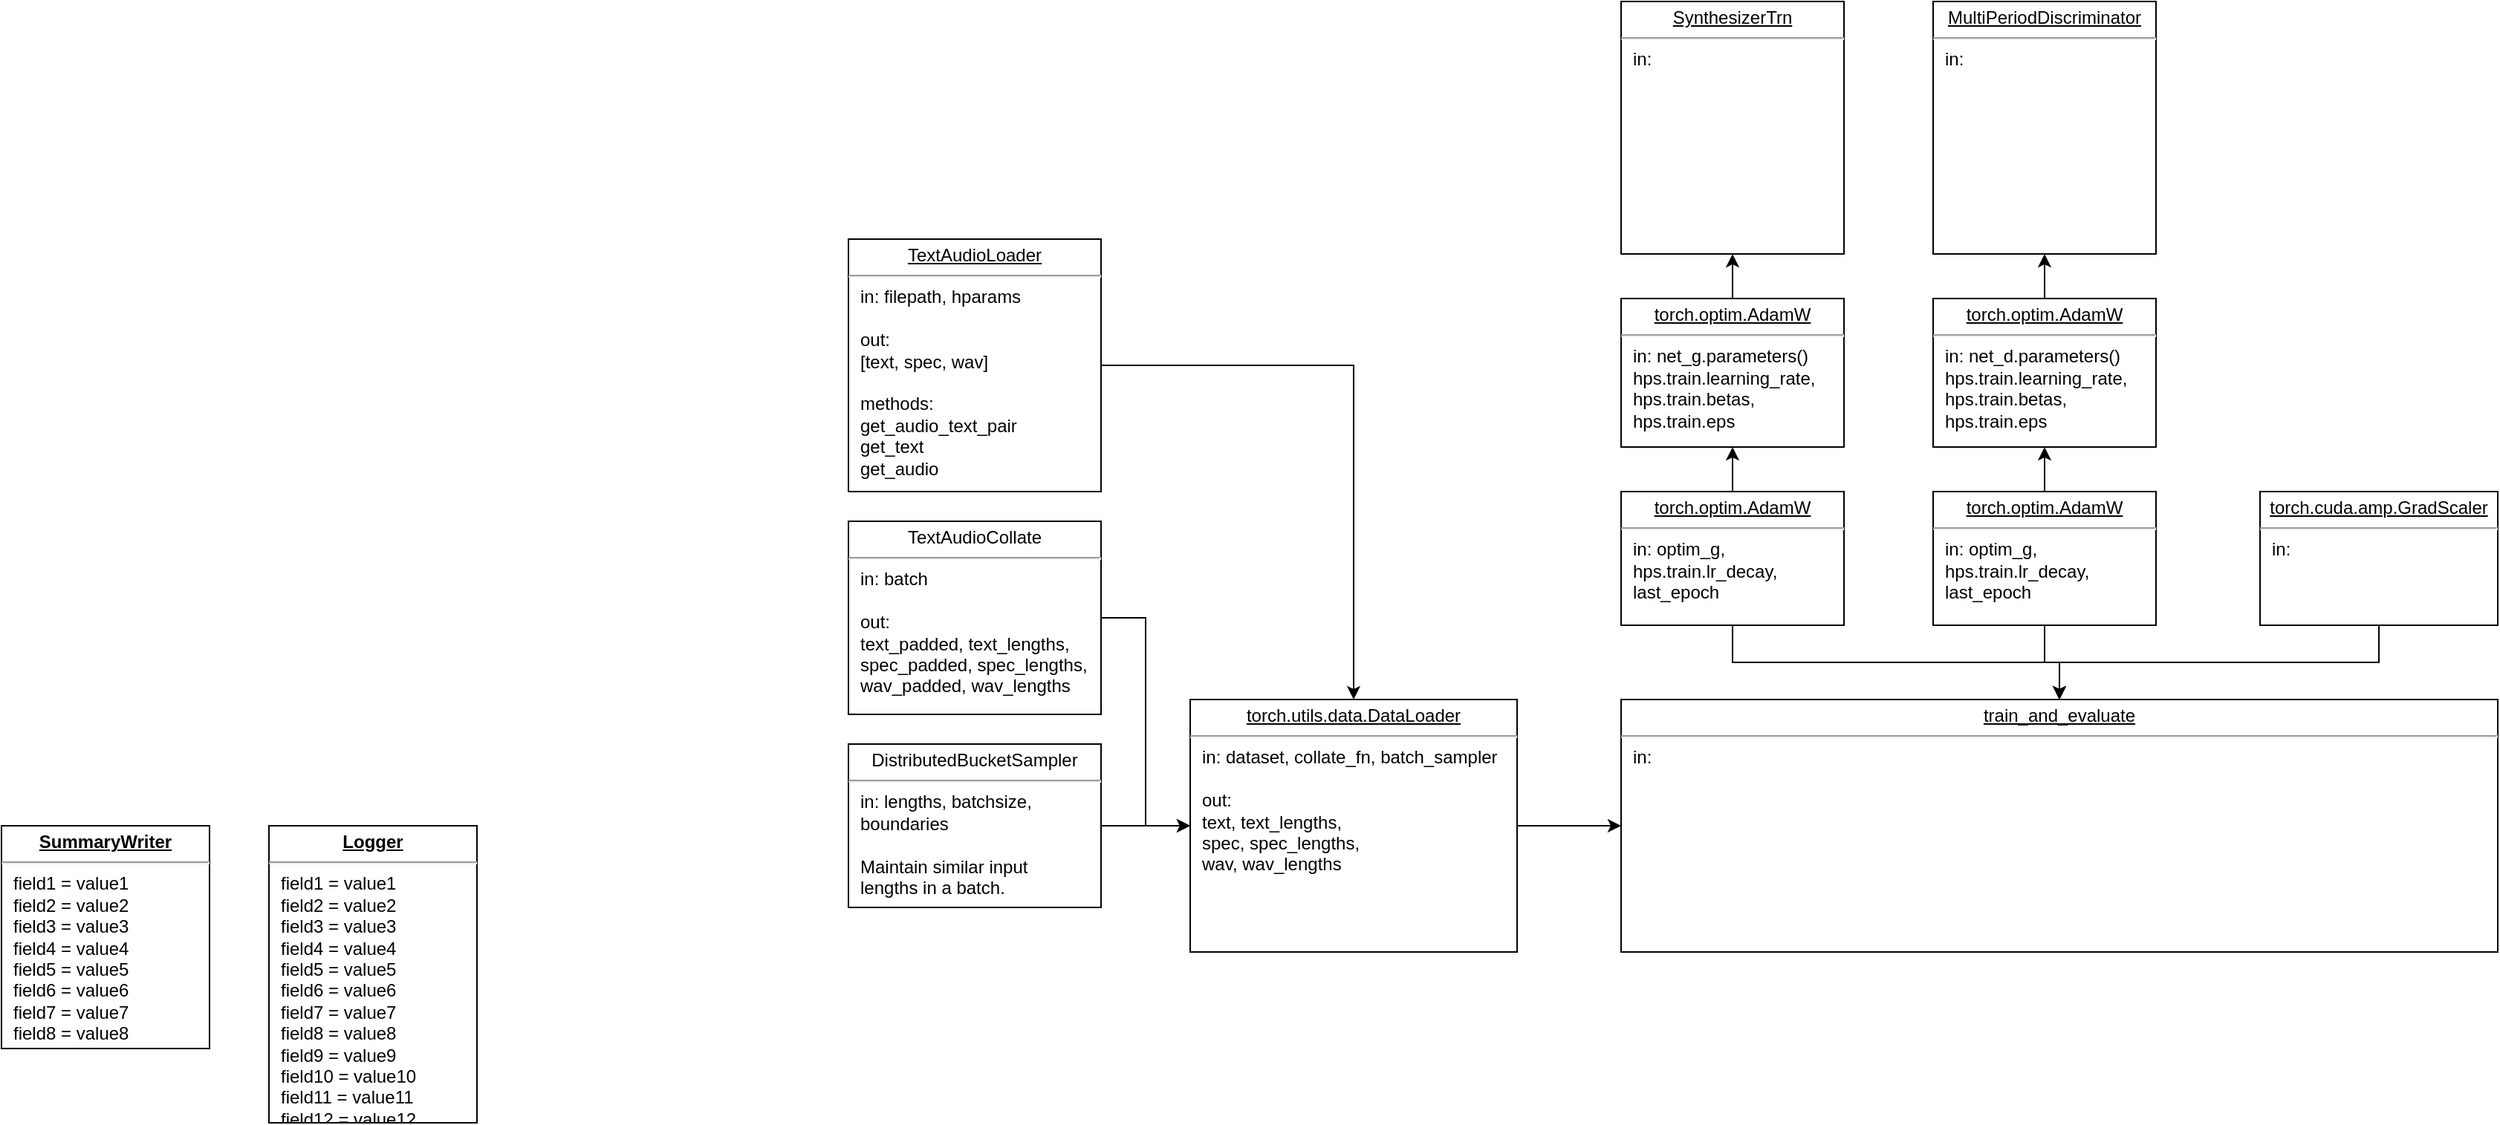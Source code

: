 <mxfile version="21.5.1" type="device">
  <diagram name="Page-1" id="a7904f86-f2b4-8e86-fa97-74104820619b">
    <mxGraphModel dx="1088" dy="1436" grid="1" gridSize="10" guides="1" tooltips="1" connect="1" arrows="1" fold="1" page="1" pageScale="1" pageWidth="1100" pageHeight="850" background="none" math="0" shadow="0">
      <root>
        <mxCell id="0" />
        <mxCell id="1" parent="0" />
        <mxCell id="24794b860abc3c2d-16" value="&lt;p style=&quot;margin: 0px ; margin-top: 4px ; text-align: center ; text-decoration: underline&quot;&gt;&lt;b&gt;SummaryWriter&lt;/b&gt;&lt;/p&gt;&lt;hr&gt;&lt;p style=&quot;margin: 0px ; margin-left: 8px&quot;&gt;field1 = value1&lt;br&gt;field2 = value2&lt;br&gt;field3 = value3&lt;/p&gt;&lt;p style=&quot;margin: 0px ; margin-left: 8px&quot;&gt;field4 = value4&lt;br&gt;&lt;/p&gt;&lt;p style=&quot;margin: 0px ; margin-left: 8px&quot;&gt;field5 = value5&lt;br&gt;&lt;/p&gt;&lt;p style=&quot;margin: 0px ; margin-left: 8px&quot;&gt;field6 = value6&lt;br&gt;&lt;/p&gt;&lt;p style=&quot;margin: 0px ; margin-left: 8px&quot;&gt;field7 = value7&lt;br&gt;&lt;/p&gt;&lt;p style=&quot;margin: 0px ; margin-left: 8px&quot;&gt;field8 = value8&lt;/p&gt;" style="verticalAlign=top;align=left;overflow=fill;fontSize=12;fontFamily=Helvetica;html=1;rounded=0;shadow=0;comic=0;labelBackgroundColor=none;strokeWidth=1" parent="1" vertex="1">
          <mxGeometry x="40" y="445" width="140" height="150" as="geometry" />
        </mxCell>
        <mxCell id="lFNUehnTLA-TWKmH-VGe-34" style="edgeStyle=orthogonalEdgeStyle;rounded=0;orthogonalLoop=1;jettySize=auto;html=1;exitX=1;exitY=0.5;exitDx=0;exitDy=0;" edge="1" parent="1" source="24794b860abc3c2d-17" target="lFNUehnTLA-TWKmH-VGe-2">
          <mxGeometry relative="1" as="geometry" />
        </mxCell>
        <mxCell id="24794b860abc3c2d-17" value="&lt;p style=&quot;margin: 4px 0px 0px; text-align: center;&quot;&gt;&lt;u&gt;TextAudioLoader&lt;/u&gt;&lt;br&gt;&lt;/p&gt;&lt;hr&gt;&lt;p style=&quot;margin: 0px ; margin-left: 8px&quot;&gt;in: filepath, hparams&lt;/p&gt;&lt;p style=&quot;margin: 0px ; margin-left: 8px&quot;&gt;&lt;br&gt;&lt;/p&gt;&lt;p style=&quot;margin: 0px ; margin-left: 8px&quot;&gt;out:&lt;/p&gt;&lt;p style=&quot;margin: 0px ; margin-left: 8px&quot;&gt;[text, spec, wav]&lt;br&gt;&lt;/p&gt;&lt;p style=&quot;margin: 0px ; margin-left: 8px&quot;&gt;&lt;br&gt;&lt;/p&gt;&lt;p style=&quot;margin: 0px ; margin-left: 8px&quot;&gt;methods:&lt;/p&gt;&lt;p style=&quot;margin: 0px ; margin-left: 8px&quot;&gt;get_audio_text_pair&lt;/p&gt;&lt;p style=&quot;margin: 0px ; margin-left: 8px&quot;&gt;get_text&lt;/p&gt;&lt;p style=&quot;margin: 0px ; margin-left: 8px&quot;&gt;get_audio&lt;/p&gt;" style="verticalAlign=top;align=left;overflow=fill;fontSize=12;fontFamily=Helvetica;html=1;rounded=0;shadow=0;comic=0;labelBackgroundColor=none;strokeWidth=1" parent="1" vertex="1">
          <mxGeometry x="610" y="50" width="170" height="170" as="geometry" />
        </mxCell>
        <mxCell id="24794b860abc3c2d-18" value="&lt;p style=&quot;margin: 0px ; margin-top: 4px ; text-align: center ; text-decoration: underline&quot;&gt;&lt;b&gt;Logger&lt;/b&gt;&lt;/p&gt;&lt;hr&gt;&lt;p style=&quot;margin: 0px ; margin-left: 8px&quot;&gt;field1 = value1&lt;br&gt;field2 = value2&lt;br&gt;field3 = value3&lt;/p&gt;&lt;p style=&quot;margin: 0px ; margin-left: 8px&quot;&gt;field4 = value4&lt;br&gt;&lt;/p&gt;&lt;p style=&quot;margin: 0px ; margin-left: 8px&quot;&gt;field5 = value5&lt;br&gt;&lt;/p&gt;&lt;p style=&quot;margin: 0px ; margin-left: 8px&quot;&gt;field6 = value6&lt;br&gt;&lt;/p&gt;&lt;p style=&quot;margin: 0px ; margin-left: 8px&quot;&gt;field7 = value7&lt;br&gt;&lt;/p&gt;&lt;p style=&quot;margin: 0px ; margin-left: 8px&quot;&gt;field8 = value8&lt;br&gt;&lt;/p&gt;&lt;p style=&quot;margin: 0px ; margin-left: 8px&quot;&gt;field9 = value9&lt;br&gt;&lt;/p&gt;&lt;p style=&quot;margin: 0px ; margin-left: 8px&quot;&gt;field10 = value10&lt;br&gt;&lt;/p&gt;&lt;p style=&quot;margin: 0px ; margin-left: 8px&quot;&gt;field11 = value11&lt;br&gt;&lt;/p&gt;&lt;p style=&quot;margin: 0px ; margin-left: 8px&quot;&gt;field12 = value12&lt;/p&gt;" style="verticalAlign=top;align=left;overflow=fill;fontSize=12;fontFamily=Helvetica;html=1;rounded=0;shadow=0;comic=0;labelBackgroundColor=none;strokeWidth=1" parent="1" vertex="1">
          <mxGeometry x="220" y="445" width="140" height="200" as="geometry" />
        </mxCell>
        <mxCell id="lFNUehnTLA-TWKmH-VGe-33" value="" style="edgeStyle=orthogonalEdgeStyle;rounded=0;orthogonalLoop=1;jettySize=auto;html=1;" edge="1" parent="1" source="lFNUehnTLA-TWKmH-VGe-2" target="lFNUehnTLA-TWKmH-VGe-27">
          <mxGeometry relative="1" as="geometry" />
        </mxCell>
        <mxCell id="lFNUehnTLA-TWKmH-VGe-2" value="&lt;p style=&quot;margin: 4px 0px 0px; text-align: center;&quot;&gt;&lt;u&gt;torch.utils.data.DataLoader&lt;/u&gt;&lt;br&gt;&lt;/p&gt;&lt;hr&gt;&lt;p style=&quot;margin: 0px ; margin-left: 8px&quot;&gt;in: dataset,&amp;nbsp;collate_fn,&amp;nbsp;batch_sampler&lt;/p&gt;&lt;p style=&quot;margin: 0px ; margin-left: 8px&quot;&gt;&lt;br&gt;&lt;/p&gt;&lt;p style=&quot;margin: 0px ; margin-left: 8px&quot;&gt;out:&amp;nbsp;&lt;/p&gt;&lt;p style=&quot;margin: 0px 0px 0px 8px;&quot;&gt;text, text_lengths,&amp;nbsp;&lt;/p&gt;&lt;p style=&quot;margin: 0px 0px 0px 8px;&quot;&gt;spec, spec_lengths,&amp;nbsp;&lt;/p&gt;&lt;p style=&quot;margin: 0px 0px 0px 8px;&quot;&gt;wav, wav_lengths&lt;/p&gt;" style="verticalAlign=top;align=left;overflow=fill;fontSize=12;fontFamily=Helvetica;html=1;rounded=0;shadow=0;comic=0;labelBackgroundColor=none;strokeWidth=1" vertex="1" parent="1">
          <mxGeometry x="840" y="360" width="220" height="170" as="geometry" />
        </mxCell>
        <mxCell id="lFNUehnTLA-TWKmH-VGe-12" style="edgeStyle=orthogonalEdgeStyle;rounded=0;orthogonalLoop=1;jettySize=auto;html=1;exitX=1;exitY=0.5;exitDx=0;exitDy=0;entryX=0;entryY=0.5;entryDx=0;entryDy=0;" edge="1" parent="1" source="lFNUehnTLA-TWKmH-VGe-4" target="lFNUehnTLA-TWKmH-VGe-2">
          <mxGeometry relative="1" as="geometry" />
        </mxCell>
        <mxCell id="lFNUehnTLA-TWKmH-VGe-4" value="&lt;p style=&quot;margin: 4px 0px 0px; text-align: center;&quot;&gt;TextAudioCollate&lt;br&gt;&lt;/p&gt;&lt;hr&gt;&lt;p style=&quot;margin: 0px ; margin-left: 8px&quot;&gt;in:&amp;nbsp;batch&lt;/p&gt;&lt;p style=&quot;margin: 0px ; margin-left: 8px&quot;&gt;&lt;br&gt;&lt;/p&gt;&lt;p style=&quot;margin: 0px ; margin-left: 8px&quot;&gt;out:&lt;/p&gt;&lt;p style=&quot;margin: 0px ; margin-left: 8px&quot;&gt;text_padded, text_lengths,&amp;nbsp;&lt;/p&gt;&lt;p style=&quot;margin: 0px ; margin-left: 8px&quot;&gt;spec_padded, spec_lengths,&amp;nbsp;&lt;/p&gt;&lt;p style=&quot;margin: 0px ; margin-left: 8px&quot;&gt;wav_padded, wav_lengths&lt;br&gt;&lt;/p&gt;" style="verticalAlign=top;align=left;overflow=fill;fontSize=12;fontFamily=Helvetica;html=1;rounded=0;shadow=0;comic=0;labelBackgroundColor=none;strokeWidth=1" vertex="1" parent="1">
          <mxGeometry x="610" y="240" width="170" height="130" as="geometry" />
        </mxCell>
        <mxCell id="lFNUehnTLA-TWKmH-VGe-35" style="edgeStyle=orthogonalEdgeStyle;rounded=0;orthogonalLoop=1;jettySize=auto;html=1;exitX=1;exitY=0.5;exitDx=0;exitDy=0;entryX=0;entryY=0.5;entryDx=0;entryDy=0;" edge="1" parent="1" source="lFNUehnTLA-TWKmH-VGe-10" target="lFNUehnTLA-TWKmH-VGe-2">
          <mxGeometry relative="1" as="geometry" />
        </mxCell>
        <mxCell id="lFNUehnTLA-TWKmH-VGe-10" value="&lt;p style=&quot;margin: 4px 0px 0px; text-align: center;&quot;&gt;DistributedBucketSampler&lt;br&gt;&lt;/p&gt;&lt;hr&gt;&lt;p style=&quot;margin: 0px ; margin-left: 8px&quot;&gt;in: lengths, batchsize,&amp;nbsp;&lt;/p&gt;&lt;p style=&quot;margin: 0px ; margin-left: 8px&quot;&gt;boundaries&lt;/p&gt;&lt;p style=&quot;margin: 0px ; margin-left: 8px&quot;&gt;&lt;br&gt;&lt;/p&gt;&lt;p style=&quot;margin: 0px ; margin-left: 8px&quot;&gt;Maintain similar input&amp;nbsp;&lt;/p&gt;&lt;p style=&quot;margin: 0px ; margin-left: 8px&quot;&gt;lengths in a batch.&lt;/p&gt;" style="verticalAlign=top;align=left;overflow=fill;fontSize=12;fontFamily=Helvetica;html=1;rounded=0;shadow=0;comic=0;labelBackgroundColor=none;strokeWidth=1" vertex="1" parent="1">
          <mxGeometry x="610" y="390" width="170" height="110" as="geometry" />
        </mxCell>
        <mxCell id="lFNUehnTLA-TWKmH-VGe-15" value="&lt;p style=&quot;margin: 4px 0px 0px; text-align: center;&quot;&gt;&lt;u&gt;SynthesizerTrn&lt;/u&gt;&lt;br&gt;&lt;/p&gt;&lt;hr&gt;&lt;p style=&quot;margin: 0px ; margin-left: 8px&quot;&gt;in:&amp;nbsp;&lt;/p&gt;&lt;p style=&quot;margin: 0px ; margin-left: 8px&quot;&gt;&lt;br&gt;&lt;/p&gt;&lt;p style=&quot;margin: 0px ; margin-left: 8px&quot;&gt;&lt;br&gt;&lt;/p&gt;&lt;p style=&quot;margin: 0px ; margin-left: 8px&quot;&gt;&lt;br&gt;&lt;/p&gt;" style="verticalAlign=top;align=left;overflow=fill;fontSize=12;fontFamily=Helvetica;html=1;rounded=0;shadow=0;comic=0;labelBackgroundColor=none;strokeWidth=1" vertex="1" parent="1">
          <mxGeometry x="1130" y="-110" width="150" height="170" as="geometry" />
        </mxCell>
        <mxCell id="lFNUehnTLA-TWKmH-VGe-16" value="&lt;p style=&quot;margin: 4px 0px 0px; text-align: center;&quot;&gt;&lt;u&gt;MultiPeriodDiscriminator&lt;/u&gt;&lt;br&gt;&lt;/p&gt;&lt;hr&gt;&lt;p style=&quot;margin: 0px ; margin-left: 8px&quot;&gt;in:&amp;nbsp;&lt;/p&gt;&lt;p style=&quot;margin: 0px ; margin-left: 8px&quot;&gt;&lt;br&gt;&lt;/p&gt;&lt;p style=&quot;margin: 0px ; margin-left: 8px&quot;&gt;&lt;br&gt;&lt;/p&gt;&lt;p style=&quot;margin: 0px ; margin-left: 8px&quot;&gt;&lt;br&gt;&lt;/p&gt;" style="verticalAlign=top;align=left;overflow=fill;fontSize=12;fontFamily=Helvetica;html=1;rounded=0;shadow=0;comic=0;labelBackgroundColor=none;strokeWidth=1" vertex="1" parent="1">
          <mxGeometry x="1340" y="-110" width="150" height="170" as="geometry" />
        </mxCell>
        <mxCell id="lFNUehnTLA-TWKmH-VGe-19" style="edgeStyle=orthogonalEdgeStyle;rounded=0;orthogonalLoop=1;jettySize=auto;html=1;exitX=0.5;exitY=0;exitDx=0;exitDy=0;entryX=0.5;entryY=1;entryDx=0;entryDy=0;" edge="1" parent="1" source="lFNUehnTLA-TWKmH-VGe-17" target="lFNUehnTLA-TWKmH-VGe-15">
          <mxGeometry relative="1" as="geometry" />
        </mxCell>
        <mxCell id="lFNUehnTLA-TWKmH-VGe-17" value="&lt;p style=&quot;margin: 4px 0px 0px; text-align: center;&quot;&gt;&lt;u&gt;torch.optim.AdamW&lt;/u&gt;&lt;br&gt;&lt;/p&gt;&lt;hr&gt;&lt;p style=&quot;margin: 0px ; margin-left: 8px&quot;&gt;in:&amp;nbsp;net_g.parameters()&lt;/p&gt;&lt;p style=&quot;margin: 0px 0px 0px 8px;&quot;&gt;hps.train.learning_rate,&amp;nbsp;&lt;/p&gt;&lt;p style=&quot;margin: 0px 0px 0px 8px;&quot;&gt;hps.train.betas,&amp;nbsp;&lt;/p&gt;&lt;p style=&quot;margin: 0px 0px 0px 8px;&quot;&gt;hps.train.eps&lt;/p&gt;&lt;p style=&quot;margin: 0px ; margin-left: 8px&quot;&gt;&lt;br&gt;&lt;/p&gt;&lt;p style=&quot;margin: 0px ; margin-left: 8px&quot;&gt;&lt;br&gt;&lt;/p&gt;" style="verticalAlign=top;align=left;overflow=fill;fontSize=12;fontFamily=Helvetica;html=1;rounded=0;shadow=0;comic=0;labelBackgroundColor=none;strokeWidth=1" vertex="1" parent="1">
          <mxGeometry x="1130" y="90" width="150" height="100" as="geometry" />
        </mxCell>
        <mxCell id="lFNUehnTLA-TWKmH-VGe-20" value="" style="edgeStyle=orthogonalEdgeStyle;rounded=0;orthogonalLoop=1;jettySize=auto;html=1;" edge="1" parent="1" source="lFNUehnTLA-TWKmH-VGe-18" target="lFNUehnTLA-TWKmH-VGe-16">
          <mxGeometry relative="1" as="geometry" />
        </mxCell>
        <mxCell id="lFNUehnTLA-TWKmH-VGe-18" value="&lt;p style=&quot;margin: 4px 0px 0px; text-align: center;&quot;&gt;&lt;u&gt;torch.optim.AdamW&lt;/u&gt;&lt;br&gt;&lt;/p&gt;&lt;hr&gt;&lt;p style=&quot;margin: 0px ; margin-left: 8px&quot;&gt;in:&amp;nbsp;net_d.parameters()&lt;/p&gt;&lt;p style=&quot;margin: 0px ; margin-left: 8px&quot;&gt;hps.train.learning_rate,&amp;nbsp;&lt;/p&gt;&lt;p style=&quot;margin: 0px ; margin-left: 8px&quot;&gt;hps.train.betas,&amp;nbsp;&lt;/p&gt;&lt;p style=&quot;margin: 0px ; margin-left: 8px&quot;&gt;hps.train.eps&lt;/p&gt;&lt;p style=&quot;margin: 0px ; margin-left: 8px&quot;&gt;&lt;br&gt;&lt;/p&gt;&lt;p style=&quot;margin: 0px ; margin-left: 8px&quot;&gt;&lt;br&gt;&lt;/p&gt;" style="verticalAlign=top;align=left;overflow=fill;fontSize=12;fontFamily=Helvetica;html=1;rounded=0;shadow=0;comic=0;labelBackgroundColor=none;strokeWidth=1" vertex="1" parent="1">
          <mxGeometry x="1340" y="90" width="150" height="100" as="geometry" />
        </mxCell>
        <mxCell id="lFNUehnTLA-TWKmH-VGe-25" style="edgeStyle=orthogonalEdgeStyle;rounded=0;orthogonalLoop=1;jettySize=auto;html=1;exitX=0.5;exitY=0;exitDx=0;exitDy=0;entryX=0.5;entryY=1;entryDx=0;entryDy=0;" edge="1" parent="1" source="lFNUehnTLA-TWKmH-VGe-22" target="lFNUehnTLA-TWKmH-VGe-17">
          <mxGeometry relative="1" as="geometry" />
        </mxCell>
        <mxCell id="lFNUehnTLA-TWKmH-VGe-32" style="edgeStyle=orthogonalEdgeStyle;rounded=0;orthogonalLoop=1;jettySize=auto;html=1;exitX=0.5;exitY=1;exitDx=0;exitDy=0;" edge="1" parent="1" source="lFNUehnTLA-TWKmH-VGe-22" target="lFNUehnTLA-TWKmH-VGe-27">
          <mxGeometry relative="1" as="geometry" />
        </mxCell>
        <mxCell id="lFNUehnTLA-TWKmH-VGe-22" value="&lt;p style=&quot;margin: 4px 0px 0px; text-align: center;&quot;&gt;&lt;u&gt;torch.optim.AdamW&lt;/u&gt;&lt;br&gt;&lt;/p&gt;&lt;hr&gt;&lt;p style=&quot;margin: 0px ; margin-left: 8px&quot;&gt;in:&amp;nbsp;optim_g,&amp;nbsp;&lt;/p&gt;&lt;p style=&quot;margin: 0px ; margin-left: 8px&quot;&gt;hps.train.lr_decay,&amp;nbsp;&lt;/p&gt;&lt;p style=&quot;margin: 0px ; margin-left: 8px&quot;&gt;last_epoch&lt;/p&gt;&lt;p style=&quot;margin: 0px ; margin-left: 8px&quot;&gt;&lt;br&gt;&lt;/p&gt;&lt;p style=&quot;margin: 0px ; margin-left: 8px&quot;&gt;&lt;br&gt;&lt;/p&gt;" style="verticalAlign=top;align=left;overflow=fill;fontSize=12;fontFamily=Helvetica;html=1;rounded=0;shadow=0;comic=0;labelBackgroundColor=none;strokeWidth=1" vertex="1" parent="1">
          <mxGeometry x="1130" y="220" width="150" height="90" as="geometry" />
        </mxCell>
        <mxCell id="lFNUehnTLA-TWKmH-VGe-24" style="edgeStyle=orthogonalEdgeStyle;rounded=0;orthogonalLoop=1;jettySize=auto;html=1;exitX=0.5;exitY=0;exitDx=0;exitDy=0;entryX=0.5;entryY=1;entryDx=0;entryDy=0;" edge="1" parent="1" source="lFNUehnTLA-TWKmH-VGe-23" target="lFNUehnTLA-TWKmH-VGe-18">
          <mxGeometry relative="1" as="geometry" />
        </mxCell>
        <mxCell id="lFNUehnTLA-TWKmH-VGe-30" style="edgeStyle=orthogonalEdgeStyle;rounded=0;orthogonalLoop=1;jettySize=auto;html=1;exitX=0.5;exitY=1;exitDx=0;exitDy=0;" edge="1" parent="1" source="lFNUehnTLA-TWKmH-VGe-23" target="lFNUehnTLA-TWKmH-VGe-27">
          <mxGeometry relative="1" as="geometry" />
        </mxCell>
        <mxCell id="lFNUehnTLA-TWKmH-VGe-23" value="&lt;p style=&quot;margin: 4px 0px 0px; text-align: center;&quot;&gt;&lt;u&gt;torch.optim.AdamW&lt;/u&gt;&lt;br&gt;&lt;/p&gt;&lt;hr&gt;&lt;p style=&quot;margin: 0px ; margin-left: 8px&quot;&gt;in:&amp;nbsp;optim_g,&amp;nbsp;&lt;/p&gt;&lt;p style=&quot;margin: 0px ; margin-left: 8px&quot;&gt;hps.train.lr_decay,&amp;nbsp;&lt;/p&gt;&lt;p style=&quot;margin: 0px ; margin-left: 8px&quot;&gt;last_epoch&lt;/p&gt;&lt;p style=&quot;margin: 0px ; margin-left: 8px&quot;&gt;&lt;br&gt;&lt;/p&gt;&lt;p style=&quot;margin: 0px ; margin-left: 8px&quot;&gt;&lt;br&gt;&lt;/p&gt;" style="verticalAlign=top;align=left;overflow=fill;fontSize=12;fontFamily=Helvetica;html=1;rounded=0;shadow=0;comic=0;labelBackgroundColor=none;strokeWidth=1" vertex="1" parent="1">
          <mxGeometry x="1340" y="220" width="150" height="90" as="geometry" />
        </mxCell>
        <mxCell id="lFNUehnTLA-TWKmH-VGe-31" style="edgeStyle=orthogonalEdgeStyle;rounded=0;orthogonalLoop=1;jettySize=auto;html=1;exitX=0.5;exitY=1;exitDx=0;exitDy=0;" edge="1" parent="1" source="lFNUehnTLA-TWKmH-VGe-26" target="lFNUehnTLA-TWKmH-VGe-27">
          <mxGeometry relative="1" as="geometry" />
        </mxCell>
        <mxCell id="lFNUehnTLA-TWKmH-VGe-26" value="&lt;p style=&quot;margin: 4px 0px 0px; text-align: center;&quot;&gt;&lt;u&gt;torch.cuda.amp.GradScaler&lt;/u&gt;&lt;br&gt;&lt;/p&gt;&lt;hr&gt;&lt;p style=&quot;margin: 0px ; margin-left: 8px&quot;&gt;in:&amp;nbsp;&lt;/p&gt;&lt;p style=&quot;margin: 0px ; margin-left: 8px&quot;&gt;&lt;br&gt;&lt;/p&gt;&lt;p style=&quot;margin: 0px ; margin-left: 8px&quot;&gt;&lt;br&gt;&lt;/p&gt;" style="verticalAlign=top;align=left;overflow=fill;fontSize=12;fontFamily=Helvetica;html=1;rounded=0;shadow=0;comic=0;labelBackgroundColor=none;strokeWidth=1" vertex="1" parent="1">
          <mxGeometry x="1560" y="220" width="160" height="90" as="geometry" />
        </mxCell>
        <mxCell id="lFNUehnTLA-TWKmH-VGe-27" value="&lt;p style=&quot;margin: 4px 0px 0px; text-align: center;&quot;&gt;&lt;u&gt;train_and_evaluate&lt;/u&gt;&lt;br&gt;&lt;/p&gt;&lt;hr&gt;&lt;p style=&quot;margin: 0px ; margin-left: 8px&quot;&gt;in:&amp;nbsp;&lt;/p&gt;&lt;p style=&quot;margin: 0px ; margin-left: 8px&quot;&gt;&lt;br&gt;&lt;/p&gt;&lt;p style=&quot;margin: 0px ; margin-left: 8px&quot;&gt;&lt;br&gt;&lt;/p&gt;&lt;p style=&quot;margin: 0px ; margin-left: 8px&quot;&gt;&lt;br&gt;&lt;/p&gt;" style="verticalAlign=top;align=left;overflow=fill;fontSize=12;fontFamily=Helvetica;html=1;rounded=0;shadow=0;comic=0;labelBackgroundColor=none;strokeWidth=1" vertex="1" parent="1">
          <mxGeometry x="1130" y="360" width="590" height="170" as="geometry" />
        </mxCell>
      </root>
    </mxGraphModel>
  </diagram>
</mxfile>
